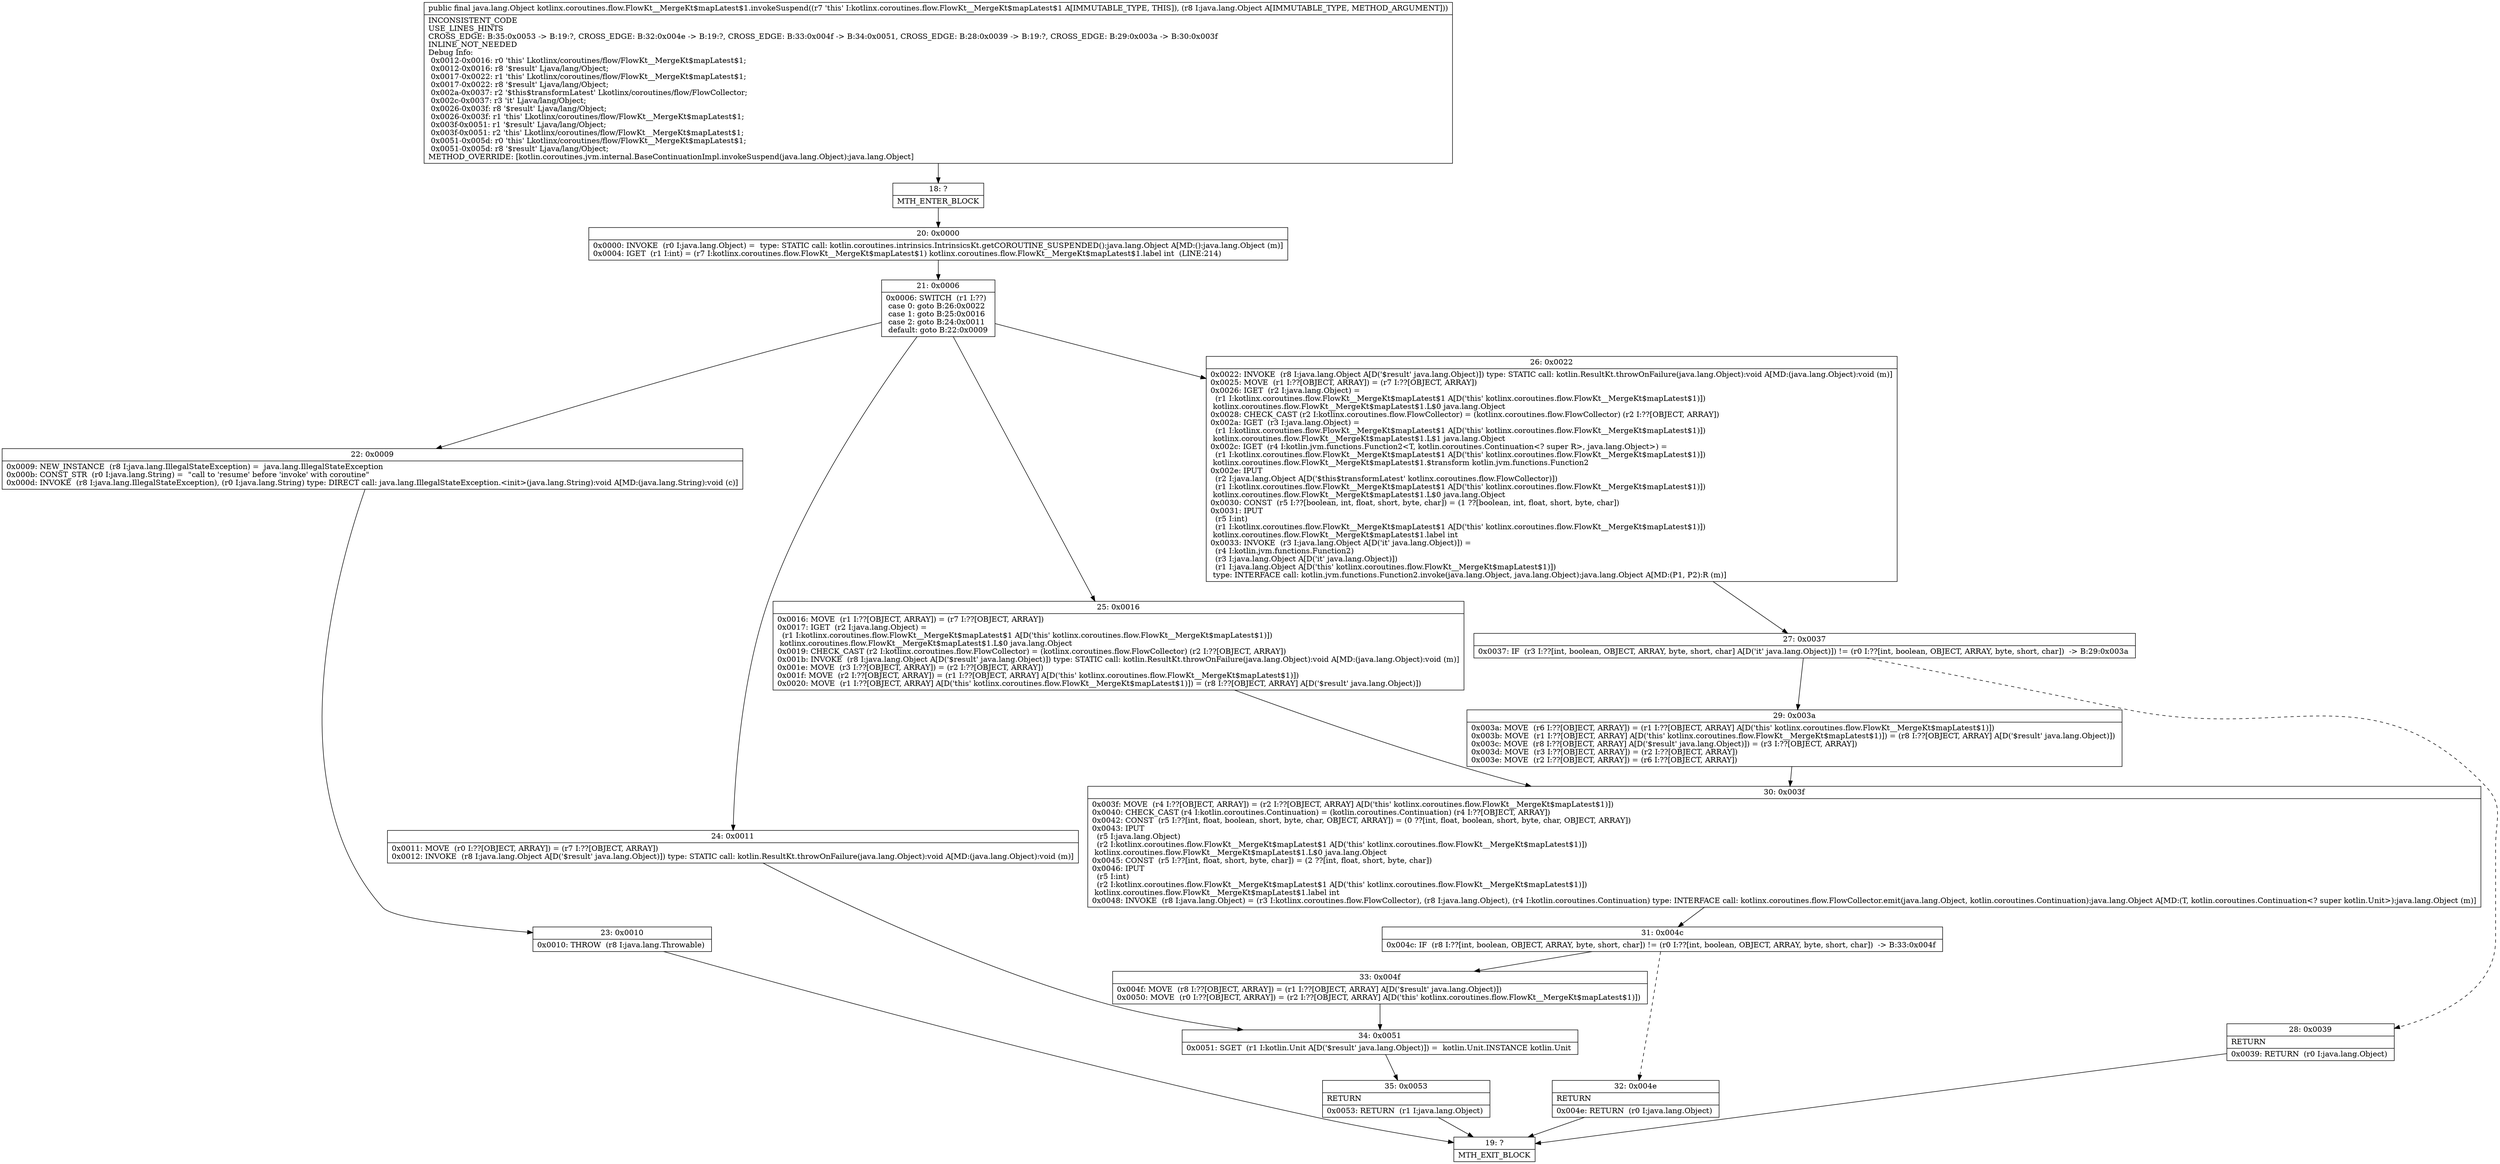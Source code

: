 digraph "CFG forkotlinx.coroutines.flow.FlowKt__MergeKt$mapLatest$1.invokeSuspend(Ljava\/lang\/Object;)Ljava\/lang\/Object;" {
Node_18 [shape=record,label="{18\:\ ?|MTH_ENTER_BLOCK\l}"];
Node_20 [shape=record,label="{20\:\ 0x0000|0x0000: INVOKE  (r0 I:java.lang.Object) =  type: STATIC call: kotlin.coroutines.intrinsics.IntrinsicsKt.getCOROUTINE_SUSPENDED():java.lang.Object A[MD:():java.lang.Object (m)]\l0x0004: IGET  (r1 I:int) = (r7 I:kotlinx.coroutines.flow.FlowKt__MergeKt$mapLatest$1) kotlinx.coroutines.flow.FlowKt__MergeKt$mapLatest$1.label int  (LINE:214)\l}"];
Node_21 [shape=record,label="{21\:\ 0x0006|0x0006: SWITCH  (r1 I:??)\l case 0: goto B:26:0x0022\l case 1: goto B:25:0x0016\l case 2: goto B:24:0x0011\l default: goto B:22:0x0009 \l}"];
Node_22 [shape=record,label="{22\:\ 0x0009|0x0009: NEW_INSTANCE  (r8 I:java.lang.IllegalStateException) =  java.lang.IllegalStateException \l0x000b: CONST_STR  (r0 I:java.lang.String) =  \"call to 'resume' before 'invoke' with coroutine\" \l0x000d: INVOKE  (r8 I:java.lang.IllegalStateException), (r0 I:java.lang.String) type: DIRECT call: java.lang.IllegalStateException.\<init\>(java.lang.String):void A[MD:(java.lang.String):void (c)]\l}"];
Node_23 [shape=record,label="{23\:\ 0x0010|0x0010: THROW  (r8 I:java.lang.Throwable) \l}"];
Node_19 [shape=record,label="{19\:\ ?|MTH_EXIT_BLOCK\l}"];
Node_24 [shape=record,label="{24\:\ 0x0011|0x0011: MOVE  (r0 I:??[OBJECT, ARRAY]) = (r7 I:??[OBJECT, ARRAY]) \l0x0012: INVOKE  (r8 I:java.lang.Object A[D('$result' java.lang.Object)]) type: STATIC call: kotlin.ResultKt.throwOnFailure(java.lang.Object):void A[MD:(java.lang.Object):void (m)]\l}"];
Node_34 [shape=record,label="{34\:\ 0x0051|0x0051: SGET  (r1 I:kotlin.Unit A[D('$result' java.lang.Object)]) =  kotlin.Unit.INSTANCE kotlin.Unit \l}"];
Node_35 [shape=record,label="{35\:\ 0x0053|RETURN\l|0x0053: RETURN  (r1 I:java.lang.Object) \l}"];
Node_25 [shape=record,label="{25\:\ 0x0016|0x0016: MOVE  (r1 I:??[OBJECT, ARRAY]) = (r7 I:??[OBJECT, ARRAY]) \l0x0017: IGET  (r2 I:java.lang.Object) = \l  (r1 I:kotlinx.coroutines.flow.FlowKt__MergeKt$mapLatest$1 A[D('this' kotlinx.coroutines.flow.FlowKt__MergeKt$mapLatest$1)])\l kotlinx.coroutines.flow.FlowKt__MergeKt$mapLatest$1.L$0 java.lang.Object \l0x0019: CHECK_CAST (r2 I:kotlinx.coroutines.flow.FlowCollector) = (kotlinx.coroutines.flow.FlowCollector) (r2 I:??[OBJECT, ARRAY]) \l0x001b: INVOKE  (r8 I:java.lang.Object A[D('$result' java.lang.Object)]) type: STATIC call: kotlin.ResultKt.throwOnFailure(java.lang.Object):void A[MD:(java.lang.Object):void (m)]\l0x001e: MOVE  (r3 I:??[OBJECT, ARRAY]) = (r2 I:??[OBJECT, ARRAY]) \l0x001f: MOVE  (r2 I:??[OBJECT, ARRAY]) = (r1 I:??[OBJECT, ARRAY] A[D('this' kotlinx.coroutines.flow.FlowKt__MergeKt$mapLatest$1)]) \l0x0020: MOVE  (r1 I:??[OBJECT, ARRAY] A[D('this' kotlinx.coroutines.flow.FlowKt__MergeKt$mapLatest$1)]) = (r8 I:??[OBJECT, ARRAY] A[D('$result' java.lang.Object)]) \l}"];
Node_30 [shape=record,label="{30\:\ 0x003f|0x003f: MOVE  (r4 I:??[OBJECT, ARRAY]) = (r2 I:??[OBJECT, ARRAY] A[D('this' kotlinx.coroutines.flow.FlowKt__MergeKt$mapLatest$1)]) \l0x0040: CHECK_CAST (r4 I:kotlin.coroutines.Continuation) = (kotlin.coroutines.Continuation) (r4 I:??[OBJECT, ARRAY]) \l0x0042: CONST  (r5 I:??[int, float, boolean, short, byte, char, OBJECT, ARRAY]) = (0 ??[int, float, boolean, short, byte, char, OBJECT, ARRAY]) \l0x0043: IPUT  \l  (r5 I:java.lang.Object)\l  (r2 I:kotlinx.coroutines.flow.FlowKt__MergeKt$mapLatest$1 A[D('this' kotlinx.coroutines.flow.FlowKt__MergeKt$mapLatest$1)])\l kotlinx.coroutines.flow.FlowKt__MergeKt$mapLatest$1.L$0 java.lang.Object \l0x0045: CONST  (r5 I:??[int, float, short, byte, char]) = (2 ??[int, float, short, byte, char]) \l0x0046: IPUT  \l  (r5 I:int)\l  (r2 I:kotlinx.coroutines.flow.FlowKt__MergeKt$mapLatest$1 A[D('this' kotlinx.coroutines.flow.FlowKt__MergeKt$mapLatest$1)])\l kotlinx.coroutines.flow.FlowKt__MergeKt$mapLatest$1.label int \l0x0048: INVOKE  (r8 I:java.lang.Object) = (r3 I:kotlinx.coroutines.flow.FlowCollector), (r8 I:java.lang.Object), (r4 I:kotlin.coroutines.Continuation) type: INTERFACE call: kotlinx.coroutines.flow.FlowCollector.emit(java.lang.Object, kotlin.coroutines.Continuation):java.lang.Object A[MD:(T, kotlin.coroutines.Continuation\<? super kotlin.Unit\>):java.lang.Object (m)]\l}"];
Node_31 [shape=record,label="{31\:\ 0x004c|0x004c: IF  (r8 I:??[int, boolean, OBJECT, ARRAY, byte, short, char]) != (r0 I:??[int, boolean, OBJECT, ARRAY, byte, short, char])  \-\> B:33:0x004f \l}"];
Node_32 [shape=record,label="{32\:\ 0x004e|RETURN\l|0x004e: RETURN  (r0 I:java.lang.Object) \l}"];
Node_33 [shape=record,label="{33\:\ 0x004f|0x004f: MOVE  (r8 I:??[OBJECT, ARRAY]) = (r1 I:??[OBJECT, ARRAY] A[D('$result' java.lang.Object)]) \l0x0050: MOVE  (r0 I:??[OBJECT, ARRAY]) = (r2 I:??[OBJECT, ARRAY] A[D('this' kotlinx.coroutines.flow.FlowKt__MergeKt$mapLatest$1)]) \l}"];
Node_26 [shape=record,label="{26\:\ 0x0022|0x0022: INVOKE  (r8 I:java.lang.Object A[D('$result' java.lang.Object)]) type: STATIC call: kotlin.ResultKt.throwOnFailure(java.lang.Object):void A[MD:(java.lang.Object):void (m)]\l0x0025: MOVE  (r1 I:??[OBJECT, ARRAY]) = (r7 I:??[OBJECT, ARRAY]) \l0x0026: IGET  (r2 I:java.lang.Object) = \l  (r1 I:kotlinx.coroutines.flow.FlowKt__MergeKt$mapLatest$1 A[D('this' kotlinx.coroutines.flow.FlowKt__MergeKt$mapLatest$1)])\l kotlinx.coroutines.flow.FlowKt__MergeKt$mapLatest$1.L$0 java.lang.Object \l0x0028: CHECK_CAST (r2 I:kotlinx.coroutines.flow.FlowCollector) = (kotlinx.coroutines.flow.FlowCollector) (r2 I:??[OBJECT, ARRAY]) \l0x002a: IGET  (r3 I:java.lang.Object) = \l  (r1 I:kotlinx.coroutines.flow.FlowKt__MergeKt$mapLatest$1 A[D('this' kotlinx.coroutines.flow.FlowKt__MergeKt$mapLatest$1)])\l kotlinx.coroutines.flow.FlowKt__MergeKt$mapLatest$1.L$1 java.lang.Object \l0x002c: IGET  (r4 I:kotlin.jvm.functions.Function2\<T, kotlin.coroutines.Continuation\<? super R\>, java.lang.Object\>) = \l  (r1 I:kotlinx.coroutines.flow.FlowKt__MergeKt$mapLatest$1 A[D('this' kotlinx.coroutines.flow.FlowKt__MergeKt$mapLatest$1)])\l kotlinx.coroutines.flow.FlowKt__MergeKt$mapLatest$1.$transform kotlin.jvm.functions.Function2 \l0x002e: IPUT  \l  (r2 I:java.lang.Object A[D('$this$transformLatest' kotlinx.coroutines.flow.FlowCollector)])\l  (r1 I:kotlinx.coroutines.flow.FlowKt__MergeKt$mapLatest$1 A[D('this' kotlinx.coroutines.flow.FlowKt__MergeKt$mapLatest$1)])\l kotlinx.coroutines.flow.FlowKt__MergeKt$mapLatest$1.L$0 java.lang.Object \l0x0030: CONST  (r5 I:??[boolean, int, float, short, byte, char]) = (1 ??[boolean, int, float, short, byte, char]) \l0x0031: IPUT  \l  (r5 I:int)\l  (r1 I:kotlinx.coroutines.flow.FlowKt__MergeKt$mapLatest$1 A[D('this' kotlinx.coroutines.flow.FlowKt__MergeKt$mapLatest$1)])\l kotlinx.coroutines.flow.FlowKt__MergeKt$mapLatest$1.label int \l0x0033: INVOKE  (r3 I:java.lang.Object A[D('it' java.lang.Object)]) = \l  (r4 I:kotlin.jvm.functions.Function2)\l  (r3 I:java.lang.Object A[D('it' java.lang.Object)])\l  (r1 I:java.lang.Object A[D('this' kotlinx.coroutines.flow.FlowKt__MergeKt$mapLatest$1)])\l type: INTERFACE call: kotlin.jvm.functions.Function2.invoke(java.lang.Object, java.lang.Object):java.lang.Object A[MD:(P1, P2):R (m)]\l}"];
Node_27 [shape=record,label="{27\:\ 0x0037|0x0037: IF  (r3 I:??[int, boolean, OBJECT, ARRAY, byte, short, char] A[D('it' java.lang.Object)]) != (r0 I:??[int, boolean, OBJECT, ARRAY, byte, short, char])  \-\> B:29:0x003a \l}"];
Node_28 [shape=record,label="{28\:\ 0x0039|RETURN\l|0x0039: RETURN  (r0 I:java.lang.Object) \l}"];
Node_29 [shape=record,label="{29\:\ 0x003a|0x003a: MOVE  (r6 I:??[OBJECT, ARRAY]) = (r1 I:??[OBJECT, ARRAY] A[D('this' kotlinx.coroutines.flow.FlowKt__MergeKt$mapLatest$1)]) \l0x003b: MOVE  (r1 I:??[OBJECT, ARRAY] A[D('this' kotlinx.coroutines.flow.FlowKt__MergeKt$mapLatest$1)]) = (r8 I:??[OBJECT, ARRAY] A[D('$result' java.lang.Object)]) \l0x003c: MOVE  (r8 I:??[OBJECT, ARRAY] A[D('$result' java.lang.Object)]) = (r3 I:??[OBJECT, ARRAY]) \l0x003d: MOVE  (r3 I:??[OBJECT, ARRAY]) = (r2 I:??[OBJECT, ARRAY]) \l0x003e: MOVE  (r2 I:??[OBJECT, ARRAY]) = (r6 I:??[OBJECT, ARRAY]) \l}"];
MethodNode[shape=record,label="{public final java.lang.Object kotlinx.coroutines.flow.FlowKt__MergeKt$mapLatest$1.invokeSuspend((r7 'this' I:kotlinx.coroutines.flow.FlowKt__MergeKt$mapLatest$1 A[IMMUTABLE_TYPE, THIS]), (r8 I:java.lang.Object A[IMMUTABLE_TYPE, METHOD_ARGUMENT]))  | INCONSISTENT_CODE\lUSE_LINES_HINTS\lCROSS_EDGE: B:35:0x0053 \-\> B:19:?, CROSS_EDGE: B:32:0x004e \-\> B:19:?, CROSS_EDGE: B:33:0x004f \-\> B:34:0x0051, CROSS_EDGE: B:28:0x0039 \-\> B:19:?, CROSS_EDGE: B:29:0x003a \-\> B:30:0x003f\lINLINE_NOT_NEEDED\lDebug Info:\l  0x0012\-0x0016: r0 'this' Lkotlinx\/coroutines\/flow\/FlowKt__MergeKt$mapLatest$1;\l  0x0012\-0x0016: r8 '$result' Ljava\/lang\/Object;\l  0x0017\-0x0022: r1 'this' Lkotlinx\/coroutines\/flow\/FlowKt__MergeKt$mapLatest$1;\l  0x0017\-0x0022: r8 '$result' Ljava\/lang\/Object;\l  0x002a\-0x0037: r2 '$this$transformLatest' Lkotlinx\/coroutines\/flow\/FlowCollector;\l  0x002c\-0x0037: r3 'it' Ljava\/lang\/Object;\l  0x0026\-0x003f: r8 '$result' Ljava\/lang\/Object;\l  0x0026\-0x003f: r1 'this' Lkotlinx\/coroutines\/flow\/FlowKt__MergeKt$mapLatest$1;\l  0x003f\-0x0051: r1 '$result' Ljava\/lang\/Object;\l  0x003f\-0x0051: r2 'this' Lkotlinx\/coroutines\/flow\/FlowKt__MergeKt$mapLatest$1;\l  0x0051\-0x005d: r0 'this' Lkotlinx\/coroutines\/flow\/FlowKt__MergeKt$mapLatest$1;\l  0x0051\-0x005d: r8 '$result' Ljava\/lang\/Object;\lMETHOD_OVERRIDE: [kotlin.coroutines.jvm.internal.BaseContinuationImpl.invokeSuspend(java.lang.Object):java.lang.Object]\l}"];
MethodNode -> Node_18;Node_18 -> Node_20;
Node_20 -> Node_21;
Node_21 -> Node_22;
Node_21 -> Node_24;
Node_21 -> Node_25;
Node_21 -> Node_26;
Node_22 -> Node_23;
Node_23 -> Node_19;
Node_24 -> Node_34;
Node_34 -> Node_35;
Node_35 -> Node_19;
Node_25 -> Node_30;
Node_30 -> Node_31;
Node_31 -> Node_32[style=dashed];
Node_31 -> Node_33;
Node_32 -> Node_19;
Node_33 -> Node_34;
Node_26 -> Node_27;
Node_27 -> Node_28[style=dashed];
Node_27 -> Node_29;
Node_28 -> Node_19;
Node_29 -> Node_30;
}

